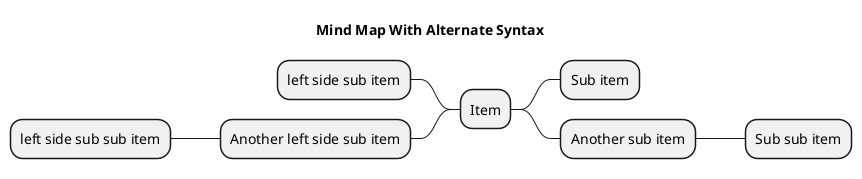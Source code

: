 @startmindmap MindMapAltSyntax

title Mind Map With Alternate Syntax

+ Item
++ Sub item
++ Another sub item
+++ Sub sub item
-- left side sub item
-- Another left side sub item
--- left side sub sub item

@endmindmap
